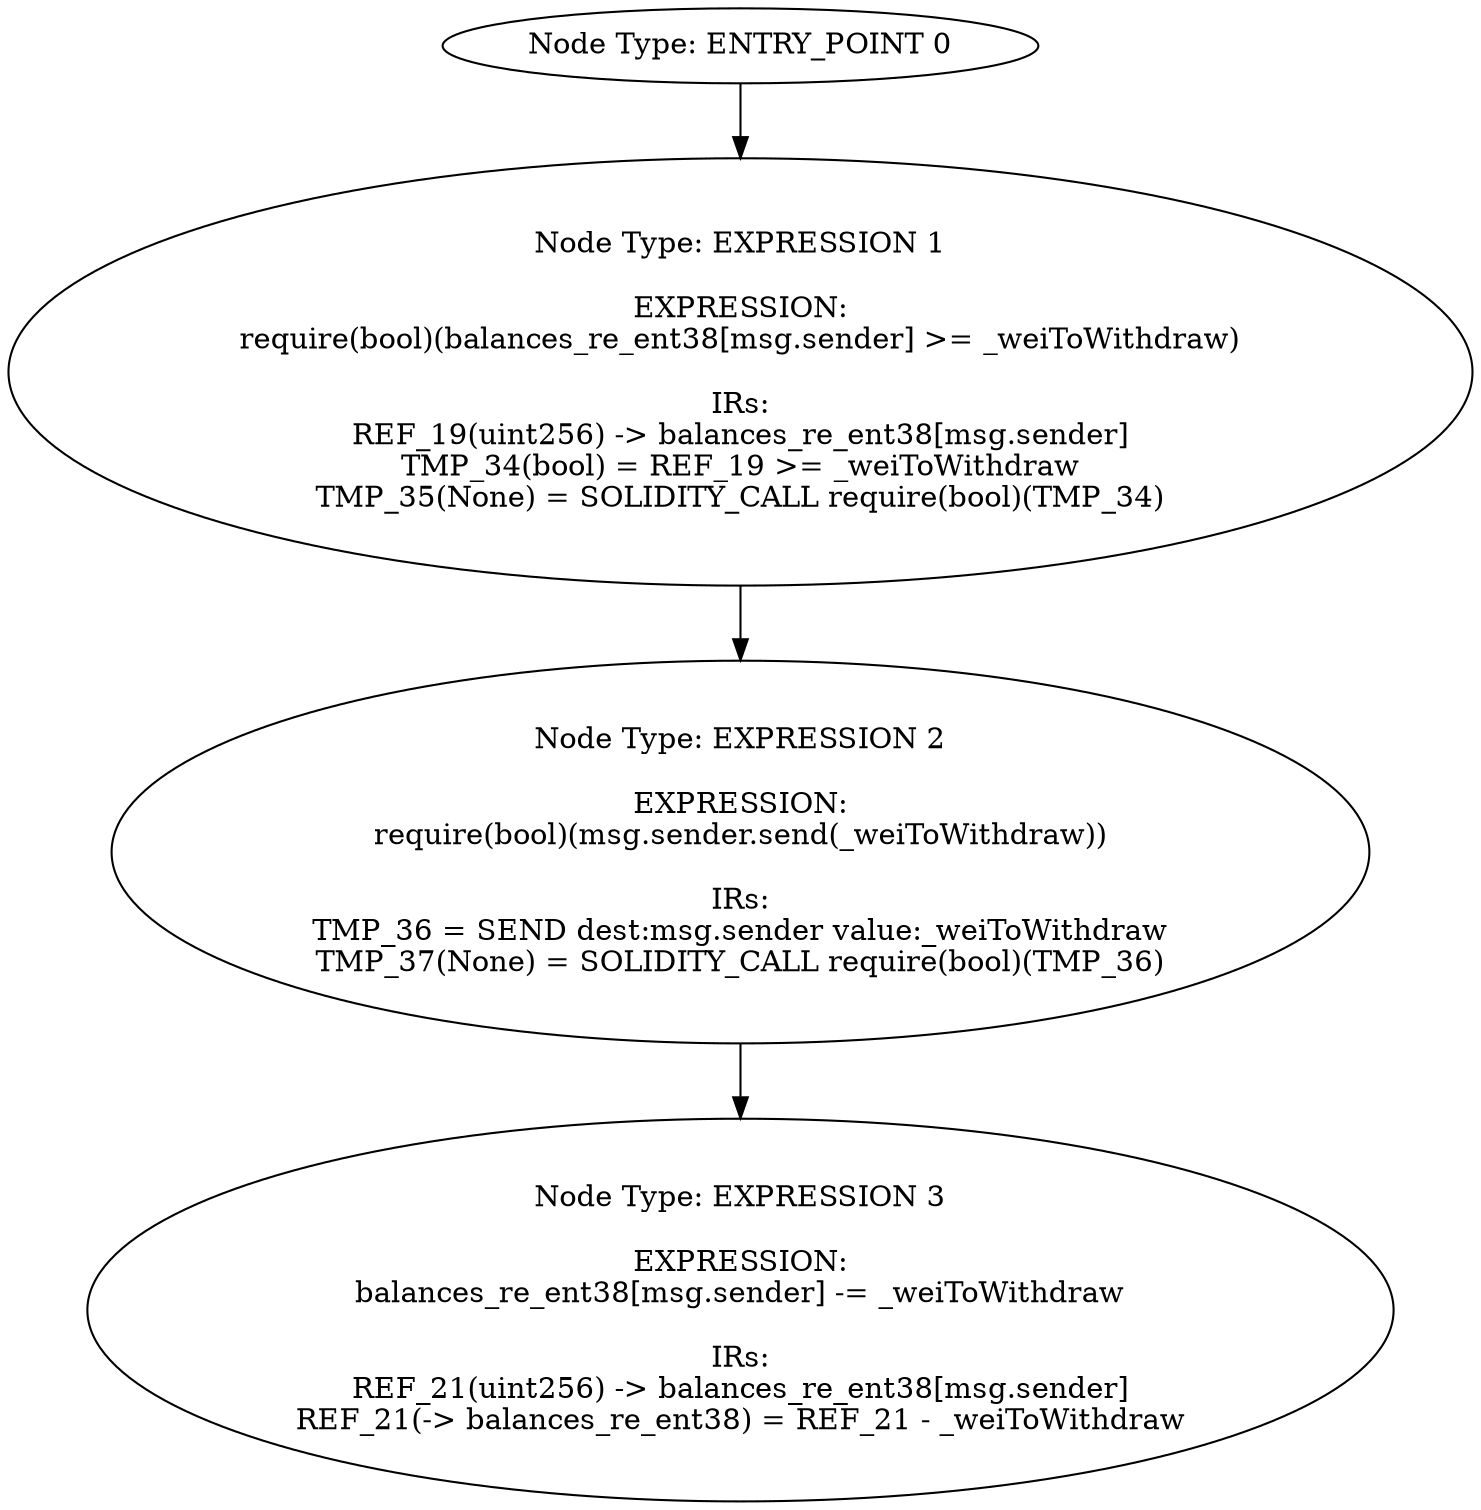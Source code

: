 digraph{
0[label="Node Type: ENTRY_POINT 0
"];
0->1;
1[label="Node Type: EXPRESSION 1

EXPRESSION:
require(bool)(balances_re_ent38[msg.sender] >= _weiToWithdraw)

IRs:
REF_19(uint256) -> balances_re_ent38[msg.sender]
TMP_34(bool) = REF_19 >= _weiToWithdraw
TMP_35(None) = SOLIDITY_CALL require(bool)(TMP_34)"];
1->2;
2[label="Node Type: EXPRESSION 2

EXPRESSION:
require(bool)(msg.sender.send(_weiToWithdraw))

IRs:
TMP_36 = SEND dest:msg.sender value:_weiToWithdraw
TMP_37(None) = SOLIDITY_CALL require(bool)(TMP_36)"];
2->3;
3[label="Node Type: EXPRESSION 3

EXPRESSION:
balances_re_ent38[msg.sender] -= _weiToWithdraw

IRs:
REF_21(uint256) -> balances_re_ent38[msg.sender]
REF_21(-> balances_re_ent38) = REF_21 - _weiToWithdraw"];
}
